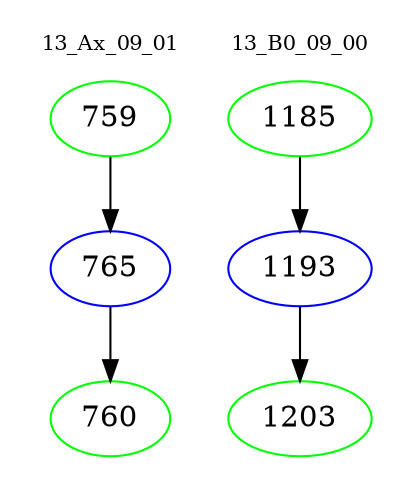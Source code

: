 digraph{
subgraph cluster_0 {
color = white
label = "13_Ax_09_01";
fontsize=10;
T0_759 [label="759", color="green"]
T0_759 -> T0_765 [color="black"]
T0_765 [label="765", color="blue"]
T0_765 -> T0_760 [color="black"]
T0_760 [label="760", color="green"]
}
subgraph cluster_1 {
color = white
label = "13_B0_09_00";
fontsize=10;
T1_1185 [label="1185", color="green"]
T1_1185 -> T1_1193 [color="black"]
T1_1193 [label="1193", color="blue"]
T1_1193 -> T1_1203 [color="black"]
T1_1203 [label="1203", color="green"]
}
}
